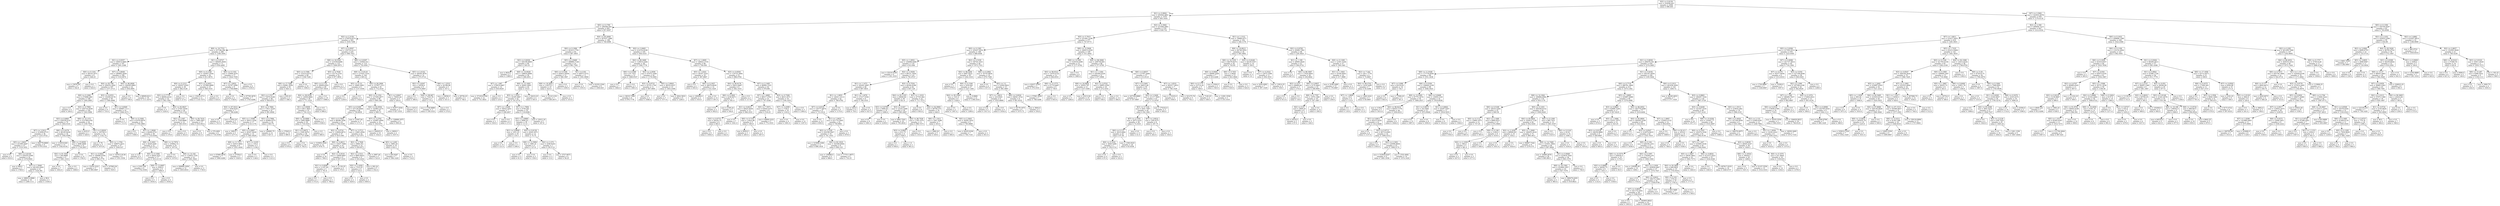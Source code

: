 digraph Tree {
node [shape=box] ;
0 [label="X[3] <= 0.8159\nmse = 332836.401\nsamples = 2000\nvalue = 996.405"] ;
1 [label="X[1] <= 0.9904\nmse = 293044.4801\nsamples = 1070\nvalue = 845.1654"] ;
0 -> 1 [labeldistance=2.5, labelangle=45, headlabel="True"] ;
2 [label="X[0] <= 0.1769\nmse = 296368.404\nsamples = 691\nvalue = 957.8307"] ;
1 -> 2 ;
3 [label="X[2] <= 2.3156\nmse = 270076.8374\nsamples = 503\nvalue = 1035.7296"] ;
2 -> 3 ;
4 [label="X[8] <= 16.7723\nmse = 337186.284\nsamples = 268\nvalue = 1168.1604"] ;
3 -> 4 ;
5 [label="X[1] <= 0.8357\nmse = 300014.6893\nsamples = 197\nvalue = 1281.2386"] ;
4 -> 5 ;
6 [label="X[0] <= 0.1241\nmse = 28518.1875\nsamples = 8\nvalue = 448.25"] ;
5 -> 6 ;
7 [label="mse = 15976.56\nsamples = 5\nvalue = 342.8"] ;
6 -> 7 ;
8 [label="mse = 0.0\nsamples = 3\nvalue = 624.0"] ;
6 -> 8 ;
9 [label="X[7] <= 3.8049\nmse = 280893.2659\nsamples = 189\nvalue = 1316.4974"] ;
5 -> 9 ;
10 [label="X[4] <= 83.796\nmse = 256252.3292\nsamples = 167\nvalue = 1377.3713"] ;
9 -> 10 ;
11 [label="X[0] <= 0.1066\nmse = 275689.289\nsamples = 108\nvalue = 1264.2685"] ;
10 -> 11 ;
12 [label="mse = 0.0\nsamples = 4\nvalue = 244.0"] ;
11 -> 12 ;
13 [label="X[3] <= 0.7884\nmse = 244716.4038\nsamples = 104\nvalue = 1303.5096"] ;
11 -> 13 ;
14 [label="X[3] <= 0.6883\nmse = 230539.0141\nsamples = 70\nvalue = 1402.0143"] ;
13 -> 14 ;
15 [label="X[7] <= 3.5012\nmse = 313009.9715\nsamples = 36\nvalue = 1231.9722"] ;
14 -> 15 ;
16 [label="X[5] <= 1.0403\nmse = 251995.9287\nsamples = 27\nvalue = 1319.1852"] ;
15 -> 16 ;
17 [label="mse = 0.0\nsamples = 3\nvalue = 833.0"] ;
16 -> 17 ;
18 [label="X[6] <= 0.8146\nmse = 250255.0399\nsamples = 24\nvalue = 1379.9583"] ;
16 -> 18 ;
19 [label="mse = 648.0\nsamples = 3\nvalue = 1769.0"] ;
18 -> 19 ;
20 [label="X[7] <= 1.5948\nmse = 261202.4263\nsamples = 21\nvalue = 1324.381"] ;
18 -> 20 ;
21 [label="mse = 296012.0988\nsamples = 18\nvalue = 1289.1111"] ;
20 -> 21 ;
22 [label="mse = 98.0\nsamples = 3\nvalue = 1536.0"] ;
20 -> 22 ;
23 [label="mse = 404778.8889\nsamples = 9\nvalue = 970.3333"] ;
15 -> 23 ;
24 [label="X[6] <= 0.4278\nmse = 80185.6436\nsamples = 34\nvalue = 1582.0588"] ;
14 -> 24 ;
25 [label="mse = 110919.929\nsamples = 13\nvalue = 1342.6154"] ;
24 -> 25 ;
26 [label="X[8] <= 15.6059\nmse = 3696.4898\nsamples = 21\nvalue = 1730.2857"] ;
24 -> 26 ;
27 [label="X[4] <= 81.5505\nmse = 304.8889\nsamples = 9\nvalue = 1661.3333"] ;
26 -> 27 ;
28 [label="mse = 0.0\nsamples = 7\nvalue = 1652.0"] ;
27 -> 28 ;
29 [label="mse = 0.0\nsamples = 2\nvalue = 1694.0"] ;
27 -> 29 ;
30 [label="mse = 0.0\nsamples = 12\nvalue = 1782.0"] ;
26 -> 30 ;
31 [label="X[8] <= 15.1371\nmse = 212798.6782\nsamples = 34\nvalue = 1100.7059"] ;
13 -> 31 ;
32 [label="mse = 4225.0\nsamples = 2\nvalue = 428.0"] ;
31 -> 32 ;
33 [label="X[1] <= 0.9029\nmse = 195783.5\nsamples = 32\nvalue = 1142.75"] ;
31 -> 33 ;
34 [label="mse = 5.76\nsamples = 5\nvalue = 1675.8"] ;
33 -> 34 ;
35 [label="X[5] <= 1.1764\nmse = 169675.4431\nsamples = 27\nvalue = 1044.037"] ;
33 -> 35 ;
36 [label="X[1] <= 0.9403\nmse = 100080.9784\nsamples = 18\nvalue = 890.2778"] ;
35 -> 36 ;
37 [label="mse = 15254.2222\nsamples = 3\nvalue = 694.6667"] ;
36 -> 37 ;
38 [label="mse = 107863.04\nsamples = 15\nvalue = 929.4"] ;
36 -> 38 ;
39 [label="mse = 167012.9136\nsamples = 9\nvalue = 1351.5556"] ;
35 -> 39 ;
40 [label="X[3] <= 0.6353\nmse = 154392.8176\nsamples = 59\nvalue = 1584.4068"] ;
10 -> 40 ;
41 [label="mse = 0.0\nsamples = 4\nvalue = 733.0"] ;
40 -> 41 ;
42 [label="X[1] <= 0.8569\nmse = 109067.7111\nsamples = 55\nvalue = 1646.3273"] ;
40 -> 42 ;
43 [label="mse = 0.0\nsamples = 3\nvalue = 711.0"] ;
42 -> 43 ;
44 [label="X[0] <= 0.1009\nmse = 61976.8976\nsamples = 52\nvalue = 1700.2885"] ;
42 -> 44 ;
45 [label="mse = 0.0\nsamples = 6\nvalue = 1506.0"] ;
44 -> 45 ;
46 [label="X[7] <= 1.8008\nmse = 64494.9721\nsamples = 46\nvalue = 1725.6304"] ;
44 -> 46 ;
47 [label="X[6] <= 0.2001\nmse = 8426.2449\nsamples = 21\nvalue = 1787.5714"] ;
46 -> 47 ;
48 [label="mse = 2.25\nsamples = 4\nvalue = 1673.5"] ;
47 -> 48 ;
49 [label="X[0] <= 0.1066\nmse = 6626.2422\nsamples = 17\nvalue = 1814.4118"] ;
47 -> 49 ;
50 [label="mse = 2163.358\nsamples = 9\nvalue = 1752.5556"] ;
49 -> 50 ;
51 [label="X[8] <= 13.8087\nmse = 2500.0\nsamples = 8\nvalue = 1884.0"] ;
49 -> 51 ;
52 [label="mse = 0.0\nsamples = 4\nvalue = 1834.0"] ;
51 -> 52 ;
53 [label="mse = 0.0\nsamples = 4\nvalue = 1934.0"] ;
51 -> 53 ;
54 [label="X[8] <= 12.7974\nmse = 105662.72\nsamples = 25\nvalue = 1673.6"] ;
46 -> 54 ;
55 [label="mse = 0.0\nsamples = 2\nvalue = 1470.0"] ;
54 -> 55 ;
56 [label="X[8] <= 14.192\nmse = 110932.7335\nsamples = 23\nvalue = 1691.3043"] ;
54 -> 56 ;
57 [label="mse = 209990.3056\nsamples = 12\nvalue = 1655.8333"] ;
56 -> 57 ;
58 [label="mse = 0.0\nsamples = 11\nvalue = 1730.0"] ;
56 -> 58 ;
59 [label="X[4] <= 86.4608\nmse = 226285.6963\nsamples = 22\nvalue = 854.4091"] ;
9 -> 59 ;
60 [label="mse = 0.0\nsamples = 6\nvalue = 169.0"] ;
59 -> 60 ;
61 [label="mse = 68909.6211\nsamples = 16\nvalue = 1111.4375"] ;
59 -> 61 ;
62 [label="X[1] <= 0.9727\nmse = 306405.5656\nsamples = 71\nvalue = 854.4085"] ;
4 -> 62 ;
63 [label="X[0] <= 0.1348\nmse = 145957.4544\nsamples = 54\nvalue = 611.9074"] ;
62 -> 63 ;
64 [label="X[0] <= 0.1212\nmse = 100327.6345\nsamples = 39\nvalue = 482.5128"] ;
63 -> 64 ;
65 [label="X[3] <= 0.7778\nmse = 66956.6318\nsamples = 32\nvalue = 582.1562"] ;
64 -> 65 ;
66 [label="mse = 0.0\nsamples = 3\nvalue = 1220.0"] ;
65 -> 66 ;
67 [label="X[4] <= 82.8627\nmse = 27441.9358\nsamples = 29\nvalue = 516.1724"] ;
65 -> 67 ;
68 [label="X[2] <= 2.067\nmse = 7528.8889\nsamples = 12\nvalue = 349.3333"] ;
67 -> 68 ;
69 [label="mse = 0.0\nsamples = 7\nvalue = 276.0"] ;
68 -> 69 ;
70 [label="mse = 0.0\nsamples = 5\nvalue = 452.0"] ;
68 -> 70 ;
71 [label="X[4] <= 84.7419\nmse = 7980.2907\nsamples = 17\nvalue = 633.9412"] ;
67 -> 71 ;
72 [label="mse = 0.0\nsamples = 8\nvalue = 541.0"] ;
71 -> 72 ;
73 [label="mse = 570.4691\nsamples = 9\nvalue = 716.5556"] ;
71 -> 73 ;
74 [label="mse = 0.0\nsamples = 7\nvalue = 27.0"] ;
64 -> 74 ;
75 [label="X[7] <= 4.0451\nmse = 107880.8889\nsamples = 15\nvalue = 948.3333"] ;
63 -> 75 ;
76 [label="mse = 15423.4711\nsamples = 11\nvalue = 1135.7273"] ;
75 -> 76 ;
77 [label="mse = 0.0\nsamples = 4\nvalue = 433.0"] ;
75 -> 77 ;
78 [label="X[0] <= 0.1163\nmse = 35908.2076\nsamples = 17\nvalue = 1624.7059"] ;
62 -> 78 ;
79 [label="X[7] <= 1.8052\nmse = 52767.2099\nsamples = 9\nvalue = 1708.8889"] ;
78 -> 79 ;
80 [label="mse = 0.0\nsamples = 2\nvalue = 1728.0"] ;
79 -> 80 ;
81 [label="mse = 67709.3878\nsamples = 7\nvalue = 1703.4286"] ;
79 -> 81 ;
82 [label="mse = 0.0\nsamples = 8\nvalue = 1530.0"] ;
78 -> 82 ;
83 [label="X[7] <= 0.9597\nmse = 150733.5113\nsamples = 235\nvalue = 884.7021"] ;
3 -> 83 ;
84 [label="X[8] <= 18.5343\nmse = 123339.8288\nsamples = 121\nvalue = 1009.2975"] ;
83 -> 84 ;
85 [label="X[0] <= 0.1588\nmse = 153214.8372\nsamples = 69\nvalue = 1108.7246"] ;
84 -> 85 ;
86 [label="X[8] <= 17.7289\nmse = 92981.5056\nsamples = 50\nvalue = 928.12"] ;
85 -> 86 ;
87 [label="X[2] <= 2.527\nmse = 73074.0169\nsamples = 48\nvalue = 958.9375"] ;
86 -> 87 ;
88 [label="X[4] <= 87.0414\nmse = 1938.8163\nsamples = 7\nvalue = 766.4286"] ;
87 -> 88 ;
89 [label="mse = 0.0\nsamples = 2\nvalue = 741.0"] ;
88 -> 89 ;
90 [label="mse = 2352.24\nsamples = 5\nvalue = 776.6"] ;
88 -> 90 ;
91 [label="X[3] <= 0.7884\nmse = 77811.5229\nsamples = 41\nvalue = 991.8049"] ;
87 -> 91 ;
92 [label="X[5] <= 1.5588\nmse = 30012.1038\nsamples = 17\nvalue = 1116.1176"] ;
91 -> 92 ;
93 [label="mse = 1682.0\nsamples = 3\nvalue = 1277.0"] ;
92 -> 93 ;
94 [label="X[5] <= 4.0897\nmse = 29347.9439\nsamples = 14\nvalue = 1081.6429"] ;
92 -> 94 ;
95 [label="X[8] <= 11.7271\nmse = 43015.5802\nsamples = 9\nvalue = 1051.4444"] ;
94 -> 95 ;
96 [label="mse = 47069.3878\nsamples = 7\nvalue = 1060.4286"] ;
95 -> 96 ;
97 [label="mse = 27556.0\nsamples = 2\nvalue = 1020.0"] ;
95 -> 97 ;
98 [label="X[7] <= 0.635\nmse = 150.0\nsamples = 5\nvalue = 1136.0"] ;
94 -> 98 ;
99 [label="mse = 0.0\nsamples = 3\nvalue = 1146.0"] ;
98 -> 99 ;
100 [label="mse = 0.0\nsamples = 2\nvalue = 1121.0"] ;
98 -> 100 ;
101 [label="X[3] <= 0.7984\nmse = 92969.4375\nsamples = 24\nvalue = 903.75"] ;
91 -> 101 ;
102 [label="mse = 146965.75\nsamples = 12\nvalue = 927.5"] ;
101 -> 102 ;
103 [label="mse = 37845.0\nsamples = 12\nvalue = 880.0"] ;
101 -> 103 ;
104 [label="mse = 930.25\nsamples = 2\nvalue = 188.5"] ;
86 -> 104 ;
105 [label="mse = 0.0\nsamples = 19\nvalue = 1584.0"] ;
85 -> 105 ;
106 [label="X[5] <= 4.7639\nmse = 53174.2703\nsamples = 52\nvalue = 877.3654"] ;
84 -> 106 ;
107 [label="X[0] <= 0.1735\nmse = 29009.6293\nsamples = 49\nvalue = 837.5918"] ;
106 -> 107 ;
108 [label="X[4] <= 90.9356\nmse = 14936.0684\nsamples = 39\nvalue = 771.3333"] ;
107 -> 108 ;
109 [label="X[1] <= 0.9008\nmse = 6611.8641\nsamples = 33\nvalue = 730.1212"] ;
108 -> 109 ;
110 [label="X[8] <= 18.6989\nmse = 5992.8889\nsamples = 30\nvalue = 719.3333"] ;
109 -> 110 ;
111 [label="X[1] <= 0.8672\nmse = 1509.3878\nsamples = 28\nvalue = 737.4286"] ;
110 -> 111 ;
112 [label="mse = 0.0\nsamples = 8\nvalue = 676.0"] ;
111 -> 112 ;
113 [label="mse = 0.0\nsamples = 20\nvalue = 762.0"] ;
111 -> 113 ;
114 [label="mse = 0.0\nsamples = 2\nvalue = 466.0"] ;
110 -> 114 ;
115 [label="mse = 0.0\nsamples = 3\nvalue = 838.0"] ;
109 -> 115 ;
116 [label="mse = 0.0\nsamples = 6\nvalue = 998.0"] ;
108 -> 116 ;
117 [label="mse = 0.0\nsamples = 10\nvalue = 1096.0"] ;
107 -> 117 ;
118 [label="mse = 0.0\nsamples = 3\nvalue = 1527.0"] ;
106 -> 118 ;
119 [label="X[6] <= 0.9397\nmse = 145843.02\nsamples = 114\nvalue = 752.4561"] ;
83 -> 119 ;
120 [label="X[8] <= 13.8116\nmse = 137425.7516\nsamples = 100\nvalue = 805.22"] ;
119 -> 120 ;
121 [label="X[5] <= 4.121\nmse = 10682.4691\nsamples = 9\nvalue = 1137.5556"] ;
120 -> 121 ;
122 [label="mse = 0.0\nsamples = 5\nvalue = 1230.0"] ;
121 -> 122 ;
123 [label="mse = 0.0\nsamples = 4\nvalue = 1022.0"] ;
121 -> 123 ;
124 [label="X[4] <= 94.2906\nmse = 137957.1511\nsamples = 91\nvalue = 772.3516"] ;
120 -> 124 ;
125 [label="X[0] <= 0.1354\nmse = 127456.2677\nsamples = 86\nvalue = 800.186"] ;
124 -> 125 ;
126 [label="X[5] <= 6.5268\nmse = 107126.0948\nsamples = 66\nvalue = 739.8939"] ;
125 -> 126 ;
127 [label="X[3] <= 0.7864\nmse = 98298.1838\nsamples = 61\nvalue = 704.5246"] ;
126 -> 127 ;
128 [label="X[2] <= 3.0716\nmse = 119826.9072\nsamples = 37\nvalue = 819.1081"] ;
127 -> 128 ;
129 [label="mse = 310002.3542\nsamples = 12\nvalue = 978.75"] ;
128 -> 129 ;
130 [label="X[6] <= 0.4813\nmse = 10437.7696\nsamples = 25\nvalue = 742.48"] ;
128 -> 130 ;
131 [label="mse = 0.0\nsamples = 16\nvalue = 796.0"] ;
130 -> 131 ;
132 [label="X[2] <= 4.4518\nmse = 14848.6667\nsamples = 9\nvalue = 647.3333"] ;
130 -> 132 ;
133 [label="X[1] <= 0.8586\nmse = 11197.44\nsamples = 5\nvalue = 701.6"] ;
132 -> 133 ;
134 [label="mse = 0.0\nsamples = 2\nvalue = 572.0"] ;
133 -> 134 ;
135 [label="mse = 0.0\nsamples = 3\nvalue = 788.0"] ;
133 -> 135 ;
136 [label="mse = 11130.25\nsamples = 4\nvalue = 579.5"] ;
132 -> 136 ;
137 [label="X[7] <= 3.3713\nmse = 13661.8594\nsamples = 24\nvalue = 527.875"] ;
127 -> 137 ;
138 [label="X[2] <= 3.7926\nmse = 9684.551\nsamples = 14\nvalue = 459.8571"] ;
137 -> 138 ;
139 [label="X[2] <= 2.5311\nmse = 9893.8025\nsamples = 9\nvalue = 424.4444"] ;
138 -> 139 ;
140 [label="X[2] <= 2.4292\nmse = 7310.25\nsamples = 4\nvalue = 514.5"] ;
139 -> 140 ;
141 [label="mse = 0.0\nsamples = 2\nvalue = 429.0"] ;
140 -> 141 ;
142 [label="mse = 0.0\nsamples = 2\nvalue = 600.0"] ;
140 -> 142 ;
143 [label="mse = 282.24\nsamples = 5\nvalue = 352.4"] ;
139 -> 143 ;
144 [label="mse = 2987.44\nsamples = 5\nvalue = 523.6"] ;
138 -> 144 ;
145 [label="X[5] <= 2.493\nmse = 3685.29\nsamples = 10\nvalue = 623.1"] ;
137 -> 145 ;
146 [label="mse = 205.8367\nsamples = 7\nvalue = 584.1429"] ;
145 -> 146 ;
147 [label="mse = 0.0\nsamples = 3\nvalue = 714.0"] ;
145 -> 147 ;
148 [label="mse = 13367.04\nsamples = 5\nvalue = 1171.4"] ;
126 -> 148 ;
149 [label="X[4] <= 92.6504\nmse = 142963.2275\nsamples = 20\nvalue = 999.15"] ;
125 -> 149 ;
150 [label="X[7] <= 3.2792\nmse = 143897.6094\nsamples = 16\nvalue = 1023.875"] ;
149 -> 150 ;
151 [label="mse = 164025.0\nsamples = 14\nvalue = 1022.0"] ;
150 -> 151 ;
152 [label="mse = 2809.0\nsamples = 2\nvalue = 1037.0"] ;
150 -> 152 ;
153 [label="mse = 126999.1875\nsamples = 4\nvalue = 900.25"] ;
149 -> 153 ;
154 [label="X[1] <= 0.8647\nmse = 76043.44\nsamples = 5\nvalue = 293.6"] ;
124 -> 154 ;
155 [label="mse = 81877.5556\nsamples = 3\nvalue = 427.3333"] ;
154 -> 155 ;
156 [label="mse = 225.0\nsamples = 2\nvalue = 93.0"] ;
154 -> 156 ;
157 [label="X[5] <= 2.4142\nmse = 44038.3878\nsamples = 14\nvalue = 375.5714"] ;
119 -> 157 ;
158 [label="X[2] <= 3.6307\nmse = 16558.0\nsamples = 9\nvalue = 274.6667"] ;
157 -> 158 ;
159 [label="mse = 0.0\nsamples = 4\nvalue = 399.0"] ;
158 -> 159 ;
160 [label="X[4] <= 98.667\nmse = 7543.76\nsamples = 5\nvalue = 175.2"] ;
158 -> 160 ;
161 [label="mse = 1726.8889\nsamples = 3\nvalue = 109.3333"] ;
160 -> 161 ;
162 [label="mse = 0.0\nsamples = 2\nvalue = 274.0"] ;
160 -> 162 ;
163 [label="X[6] <= 1.2533\nmse = 42186.96\nsamples = 5\nvalue = 557.2"] ;
157 -> 163 ;
164 [label="mse = 10658.0\nsamples = 3\nvalue = 431.0"] ;
163 -> 164 ;
165 [label="mse = 29756.25\nsamples = 2\nvalue = 746.5"] ;
163 -> 165 ;
166 [label="X[4] <= 85.4069\nmse = 307037.1886\nsamples = 188\nvalue = 749.4096"] ;
2 -> 166 ;
167 [label="X[0] <= 0.1999\nmse = 301613.7791\nsamples = 83\nvalue = 487.3855"] ;
166 -> 167 ;
168 [label="X[3] <= 0.6036\nmse = 184108.0808\nsamples = 60\nvalue = 305.55"] ;
167 -> 168 ;
169 [label="mse = 4624.0\nsamples = 2\nvalue = 1386.0"] ;
168 -> 169 ;
170 [label="X[8] <= 10.6028\nmse = 148654.8968\nsamples = 58\nvalue = 268.2931"] ;
168 -> 170 ;
171 [label="X[7] <= 1.887\nmse = 379919.0867\nsamples = 14\nvalue = 630.6429"] ;
170 -> 171 ;
172 [label="mse = 371916.0764\nsamples = 12\nvalue = 731.5833"] ;
171 -> 172 ;
173 [label="mse = 0.0\nsamples = 2\nvalue = 25.0"] ;
171 -> 173 ;
174 [label="X[8] <= 15.1693\nmse = 20001.9091\nsamples = 44\nvalue = 153.0"] ;
170 -> 174 ;
175 [label="X[5] <= 1.2555\nmse = 16185.3997\nsamples = 42\nvalue = 141.0714"] ;
174 -> 175 ;
176 [label="X[7] <= 1.0299\nmse = 59522.2041\nsamples = 7\nvalue = 248.2857"] ;
175 -> 176 ;
177 [label="mse = 0.0\nsamples = 3\nvalue = 530.0"] ;
176 -> 177 ;
178 [label="mse = 0.0\nsamples = 4\nvalue = 37.0"] ;
176 -> 178 ;
179 [label="X[7] <= 1.7894\nmse = 4759.262\nsamples = 35\nvalue = 119.6286"] ;
175 -> 179 ;
180 [label="X[5] <= 2.9888\nmse = 3099.24\nsamples = 30\nvalue = 111.6"] ;
179 -> 180 ;
181 [label="X[1] <= 0.8908\nmse = 1051.25\nsamples = 18\nvalue = 135.5"] ;
180 -> 181 ;
182 [label="mse = 0.0\nsamples = 15\nvalue = 121.0"] ;
181 -> 182 ;
183 [label="mse = 0.0\nsamples = 3\nvalue = 208.0"] ;
181 -> 183 ;
184 [label="X[3] <= 0.6139\nmse = 4029.1875\nsamples = 12\nvalue = 75.75"] ;
180 -> 184 ;
185 [label="X[8] <= 12.5994\nmse = 1460.16\nsamples = 5\nvalue = 127.8"] ;
184 -> 185 ;
186 [label="mse = 0.0\nsamples = 2\nvalue = 81.0"] ;
185 -> 186 ;
187 [label="mse = 0.0\nsamples = 3\nvalue = 159.0"] ;
185 -> 187 ;
188 [label="X[2] <= 2.272\nmse = 2546.8163\nsamples = 7\nvalue = 38.5714"] ;
184 -> 188 ;
189 [label="mse = 0.0\nsamples = 3\nvalue = 15.0"] ;
188 -> 189 ;
190 [label="mse = 3727.6875\nsamples = 4\nvalue = 56.25"] ;
188 -> 190 ;
191 [label="mse = 12012.16\nsamples = 5\nvalue = 167.8"] ;
179 -> 191 ;
192 [label="mse = 34410.25\nsamples = 2\nvalue = 403.5"] ;
174 -> 192 ;
193 [label="X[5] <= 2.9489\nmse = 296884.7146\nsamples = 23\nvalue = 961.7391"] ;
167 -> 193 ;
194 [label="X[6] <= 0.5168\nmse = 204012.8056\nsamples = 12\nvalue = 568.1667"] ;
193 -> 194 ;
195 [label="X[8] <= 18.3643\nmse = 118375.2\nsamples = 10\nvalue = 423.0"] ;
194 -> 195 ;
196 [label="mse = 151413.551\nsamples = 7\nvalue = 495.8571"] ;
195 -> 196 ;
197 [label="mse = 0.0\nsamples = 3\nvalue = 253.0"] ;
195 -> 197 ;
198 [label="mse = 0.0\nsamples = 2\nvalue = 1294.0"] ;
194 -> 198 ;
199 [label="X[1] <= 0.92\nmse = 44875.5372\nsamples = 11\nvalue = 1391.0909"] ;
193 -> 199 ;
200 [label="mse = 0.0\nsamples = 3\nvalue = 1355.0"] ;
199 -> 200 ;
201 [label="mse = 61032.2344\nsamples = 8\nvalue = 1404.625"] ;
199 -> 201 ;
202 [label="X[2] <= 2.8483\nmse = 214152.6108\nsamples = 105\nvalue = 956.5333"] ;
166 -> 202 ;
203 [label="X[4] <= 89.3489\nmse = 118910.2284\nsamples = 36\nvalue = 1340.7778"] ;
202 -> 203 ;
204 [label="X[6] <= 0.3588\nmse = 87.7431\nsamples = 12\nvalue = 1669.9167"] ;
203 -> 204 ;
205 [label="mse = 0.0\nsamples = 7\nvalue = 1662.0"] ;
204 -> 205 ;
206 [label="mse = 0.0\nsamples = 5\nvalue = 1681.0"] ;
204 -> 206 ;
207 [label="X[2] <= 2.2936\nmse = 97072.1649\nsamples = 24\nvalue = 1176.2083"] ;
203 -> 207 ;
208 [label="X[3] <= 0.6733\nmse = 35725.1736\nsamples = 11\nvalue = 907.9091"] ;
207 -> 208 ;
209 [label="mse = 38333.7284\nsamples = 9\nvalue = 876.7778"] ;
208 -> 209 ;
210 [label="mse = 0.0\nsamples = 2\nvalue = 1048.0"] ;
208 -> 210 ;
211 [label="X[5] <= 3.8943\nmse = 36532.0237\nsamples = 13\nvalue = 1403.2308"] ;
207 -> 211 ;
212 [label="mse = 0.0\nsamples = 7\nvalue = 1577.0"] ;
211 -> 212 ;
213 [label="mse = 2824.5833\nsamples = 6\nvalue = 1200.5"] ;
211 -> 213 ;
214 [label="X[7] <= 1.0695\nmse = 146622.3735\nsamples = 69\nvalue = 756.058"] ;
202 -> 214 ;
215 [label="X[5] <= 1.0241\nmse = 39197.3333\nsamples = 18\nvalue = 387.6667"] ;
214 -> 215 ;
216 [label="mse = 0.0\nsamples = 4\nvalue = 645.0"] ;
215 -> 216 ;
217 [label="X[0] <= 0.1857\nmse = 26070.6939\nsamples = 14\nvalue = 314.1429"] ;
215 -> 217 ;
218 [label="mse = 160000.0\nsamples = 2\nvalue = 453.0"] ;
217 -> 218 ;
219 [label="mse = 0.0\nsamples = 12\nvalue = 291.0"] ;
217 -> 219 ;
220 [label="X[3] <= 0.6504\nmse = 119733.3664\nsamples = 51\nvalue = 886.0784"] ;
214 -> 220 ;
221 [label="X[4] <= 90.8178\nmse = 35812.6667\nsamples = 9\nvalue = 462.3333"] ;
220 -> 221 ;
222 [label="X[6] <= 0.3903\nmse = 2236.8571\nsamples = 7\nvalue = 561.0"] ;
221 -> 222 ;
223 [label="mse = 0.0\nsamples = 2\nvalue = 602.0"] ;
222 -> 223 ;
224 [label="mse = 2190.24\nsamples = 5\nvalue = 544.6"] ;
222 -> 224 ;
225 [label="mse = 0.0\nsamples = 2\nvalue = 117.0"] ;
221 -> 225 ;
226 [label="X[7] <= 2.1485\nmse = 90994.1525\nsamples = 42\nvalue = 976.881"] ;
220 -> 226 ;
227 [label="X[7] <= 1.4985\nmse = 89517.3762\nsamples = 23\nvalue = 797.4348"] ;
226 -> 227 ;
228 [label="X[1] <= 0.8415\nmse = 39425.9556\nsamples = 15\nvalue = 946.3333"] ;
227 -> 228 ;
229 [label="X[3] <= 0.6774\nmse = 59220.75\nsamples = 8\nvalue = 863.5"] ;
228 -> 229 ;
230 [label="mse = 0.0\nsamples = 6\nvalue = 1004.0"] ;
229 -> 230 ;
231 [label="mse = 0.0\nsamples = 2\nvalue = 442.0"] ;
229 -> 231 ;
232 [label="mse = 0.0\nsamples = 7\nvalue = 1041.0"] ;
228 -> 232 ;
233 [label="X[5] <= 7.5671\nmse = 63924.4375\nsamples = 8\nvalue = 518.25"] ;
227 -> 233 ;
234 [label="X[6] <= 0.7103\nmse = 13422.96\nsamples = 5\nvalue = 365.8"] ;
233 -> 234 ;
235 [label="mse = 6050.0\nsamples = 3\nvalue = 285.0"] ;
234 -> 235 ;
236 [label="mse = 0.0\nsamples = 2\nvalue = 487.0"] ;
234 -> 236 ;
237 [label="mse = 44800.2222\nsamples = 3\nvalue = 772.3333"] ;
233 -> 237 ;
238 [label="X[3] <= 0.7308\nmse = 6615.3573\nsamples = 19\nvalue = 1194.1053"] ;
226 -> 238 ;
239 [label="X[7] <= 3.4399\nmse = 1728.0\nsamples = 16\nvalue = 1163.0"] ;
238 -> 239 ;
240 [label="mse = 0.0\nsamples = 4\nvalue = 1091.0"] ;
239 -> 240 ;
241 [label="mse = 0.0\nsamples = 12\nvalue = 1187.0"] ;
239 -> 241 ;
242 [label="mse = 0.0\nsamples = 3\nvalue = 1360.0"] ;
238 -> 242 ;
243 [label="X[2] <= 4.3062\nmse = 221646.5981\nsamples = 379\nvalue = 639.752"] ;
1 -> 243 ;
244 [label="X[5] <= 5.7615\nmse = 231481.2196\nsamples = 277\nvalue = 747.8773"] ;
243 -> 244 ;
245 [label="X[0] <= 0.1365\nmse = 105427.9552\nsamples = 168\nvalue = 888.4048"] ;
244 -> 245 ;
246 [label="X[5] <= 1.0952\nmse = 104688.0266\nsamples = 119\nvalue = 812.084"] ;
245 -> 246 ;
247 [label="mse = 25219.5556\nsamples = 9\nvalue = 1181.3333"] ;
246 -> 247 ;
248 [label="X[2] <= 2.5059\nmse = 99121.7656\nsamples = 110\nvalue = 781.8727"] ;
246 -> 248 ;
249 [label="X[1] <= 1.1473\nmse = 162441.9097\nsamples = 48\nvalue = 697.5833"] ;
248 -> 249 ;
250 [label="X[1] <= 1.0855\nmse = 140411.0113\nsamples = 42\nvalue = 769.4762"] ;
249 -> 250 ;
251 [label="X[7] <= 0.0318\nmse = 134777.6874\nsamples = 37\nvalue = 715.3514"] ;
250 -> 251 ;
252 [label="mse = 0.0\nsamples = 15\nvalue = 650.0"] ;
251 -> 252 ;
253 [label="X[1] <= 1.0625\nmse = 221774.2645\nsamples = 22\nvalue = 759.9091"] ;
251 -> 253 ;
254 [label="X[2] <= 2.1228\nmse = 254198.3047\nsamples = 19\nvalue = 741.1053"] ;
253 -> 254 ;
255 [label="mse = 315896.3306\nsamples = 11\nvalue = 698.1818"] ;
254 -> 255 ;
256 [label="X[4] <= 82.1818\nmse = 163346.8594\nsamples = 8\nvalue = 800.125"] ;
254 -> 256 ;
257 [label="mse = 139968.0\nsamples = 4\nvalue = 868.0"] ;
256 -> 257 ;
258 [label="mse = 177511.6875\nsamples = 4\nvalue = 732.25"] ;
256 -> 258 ;
259 [label="mse = 0.0\nsamples = 3\nvalue = 879.0"] ;
253 -> 259 ;
260 [label="mse = 0.0\nsamples = 5\nvalue = 1170.0"] ;
250 -> 260 ;
261 [label="X[1] <= 1.2079\nmse = 27217.5556\nsamples = 6\nvalue = 194.3333"] ;
249 -> 261 ;
262 [label="mse = 226.0\nsamples = 4\nvalue = 78.0"] ;
261 -> 262 ;
263 [label="mse = 0.0\nsamples = 2\nvalue = 427.0"] ;
261 -> 263 ;
264 [label="X[3] <= 0.7554\nmse = 40340.9188\nsamples = 62\nvalue = 847.129"] ;
248 -> 264 ;
265 [label="X[4] <= 83.1195\nmse = 20649.94\nsamples = 40\nvalue = 921.6"] ;
264 -> 265 ;
266 [label="X[3] <= 0.6769\nmse = 5069.44\nsamples = 10\nvalue = 1096.6"] ;
265 -> 266 ;
267 [label="mse = 0.0\nsamples = 8\nvalue = 1061.0"] ;
266 -> 267 ;
268 [label="mse = 0.0\nsamples = 2\nvalue = 1239.0"] ;
266 -> 268 ;
269 [label="X[3] <= 0.647\nmse = 12232.3289\nsamples = 30\nvalue = 863.2667"] ;
265 -> 269 ;
270 [label="mse = 5662.7202\nsamples = 19\nvalue = 795.2632"] ;
269 -> 270 ;
271 [label="X[4] <= 96.7036\nmse = 1795.1074\nsamples = 11\nvalue = 980.7273"] ;
269 -> 271 ;
272 [label="X[3] <= 0.6841\nmse = 812.75\nsamples = 4\nvalue = 929.5"] ;
271 -> 272 ;
273 [label="mse = 0.0\nsamples = 2\nvalue = 958.0"] ;
272 -> 273 ;
274 [label="mse = 1.0\nsamples = 2\nvalue = 901.0"] ;
272 -> 274 ;
275 [label="mse = 0.0\nsamples = 7\nvalue = 1010.0"] ;
271 -> 275 ;
276 [label="X[1] <= 1.1019\nmse = 47725.562\nsamples = 22\nvalue = 711.7273"] ;
264 -> 276 ;
277 [label="mse = 0.0\nsamples = 6\nvalue = 903.0"] ;
276 -> 277 ;
278 [label="X[4] <= 82.9895\nmse = 46758.375\nsamples = 16\nvalue = 640.0"] ;
276 -> 278 ;
279 [label="X[6] <= 1.2411\nmse = 1941.4286\nsamples = 7\nvalue = 455.0"] ;
278 -> 279 ;
280 [label="mse = 1866.24\nsamples = 5\nvalue = 439.4"] ;
279 -> 280 ;
281 [label="mse = 0.0\nsamples = 2\nvalue = 494.0"] ;
279 -> 281 ;
282 [label="X[5] <= 2.3843\nmse = 34292.5432\nsamples = 9\nvalue = 783.8889"] ;
278 -> 282 ;
283 [label="mse = 42435.9184\nsamples = 7\nvalue = 764.7143"] ;
282 -> 283 ;
284 [label="mse = 0.0\nsamples = 2\nvalue = 851.0"] ;
282 -> 284 ;
285 [label="X[2] <= 2.5339\nmse = 58724.1033\nsamples = 49\nvalue = 1073.7551"] ;
245 -> 285 ;
286 [label="X[4] <= 86.4494\nmse = 8467.8222\nsamples = 30\nvalue = 1202.3333"] ;
285 -> 286 ;
287 [label="mse = 0.0\nsamples = 3\nvalue = 979.0"] ;
286 -> 287 ;
288 [label="X[0] <= 0.1546\nmse = 3250.941\nsamples = 27\nvalue = 1227.1481"] ;
286 -> 288 ;
289 [label="X[4] <= 95.3364\nmse = 1521.0\nsamples = 6\nvalue = 1328.0"] ;
288 -> 289 ;
290 [label="mse = 0.0\nsamples = 3\nvalue = 1367.0"] ;
289 -> 290 ;
291 [label="mse = 0.0\nsamples = 3\nvalue = 1289.0"] ;
289 -> 291 ;
292 [label="mse = 8.8889\nsamples = 21\nvalue = 1198.3333"] ;
288 -> 292 ;
293 [label="X[6] <= 0.2962\nmse = 70755.9834\nsamples = 19\nvalue = 870.7368"] ;
285 -> 293 ;
294 [label="mse = 0.0\nsamples = 4\nvalue = 457.0"] ;
293 -> 294 ;
295 [label="X[5] <= 3.2\nmse = 31804.0622\nsamples = 15\nvalue = 981.0667"] ;
293 -> 295 ;
296 [label="X[7] <= 1.8612\nmse = 323.6543\nsamples = 9\nvalue = 1033.8889"] ;
295 -> 296 ;
297 [label="mse = 0.16\nsamples = 5\nvalue = 1017.8"] ;
296 -> 297 ;
298 [label="mse = 0.0\nsamples = 4\nvalue = 1054.0"] ;
296 -> 298 ;
299 [label="X[6] <= 0.6024\nmse = 68561.4722\nsamples = 6\nvalue = 901.8333"] ;
295 -> 299 ;
300 [label="mse = 10179.1875\nsamples = 4\nvalue = 1075.75"] ;
299 -> 300 ;
301 [label="mse = 3844.0\nsamples = 2\nvalue = 554.0"] ;
299 -> 301 ;
302 [label="X[8] <= 12.5648\nmse = 348415.4329\nsamples = 109\nvalue = 531.2844"] ;
244 -> 302 ;
303 [label="X[8] <= 12.509\nmse = 416516.4399\nsamples = 21\nvalue = 1177.4762"] ;
302 -> 303 ;
304 [label="X[4] <= 90.6312\nmse = 71879.4722\nsamples = 12\nvalue = 646.8333"] ;
303 -> 304 ;
305 [label="mse = 42437.5556\nsamples = 3\nvalue = 370.3333"] ;
304 -> 305 ;
306 [label="X[8] <= 12.2773\nmse = 47714.6667\nsamples = 9\nvalue = 739.0"] ;
304 -> 306 ;
307 [label="mse = 57961.9592\nsamples = 7\nvalue = 766.4286"] ;
306 -> 307 ;
308 [label="mse = 0.0\nsamples = 2\nvalue = 643.0"] ;
306 -> 308 ;
309 [label="mse = 0.0\nsamples = 9\nvalue = 1885.0"] ;
303 -> 309 ;
310 [label="X[4] <= 89.3666\nmse = 208739.005\nsamples = 88\nvalue = 377.0795"] ;
302 -> 310 ;
311 [label="X[1] <= 1.1264\nmse = 244364.0229\nsamples = 31\nvalue = 677.0968"] ;
310 -> 311 ;
312 [label="X[8] <= 16.0804\nmse = 18503.787\nsamples = 13\nvalue = 1237.5385"] ;
311 -> 312 ;
313 [label="mse = 0.0\nsamples = 3\nvalue = 1284.0"] ;
312 -> 313 ;
314 [label="mse = 23213.04\nsamples = 10\nvalue = 1223.6"] ;
312 -> 314 ;
315 [label="X[2] <= 2.0743\nmse = 16805.5556\nsamples = 18\nvalue = 272.3333"] ;
311 -> 315 ;
316 [label="mse = 0.0\nsamples = 6\nvalue = 89.0"] ;
315 -> 316 ;
317 [label="mse = 0.0\nsamples = 12\nvalue = 364.0"] ;
315 -> 317 ;
318 [label="X[6] <= 0.8037\nmse = 113787.4484\nsamples = 57\nvalue = 213.9123"] ;
310 -> 318 ;
319 [label="X[7] <= 0.5491\nmse = 44815.48\nsamples = 50\nvalue = 139.4"] ;
318 -> 319 ;
320 [label="mse = 247338.8889\nsamples = 3\nvalue = 537.6667"] ;
319 -> 320 ;
321 [label="X[2] <= 2.3449\nmse = 21117.7655\nsamples = 47\nvalue = 113.9787"] ;
319 -> 321 ;
322 [label="X[3] <= 0.7144\nmse = 4441.7087\nsamples = 44\nvalue = 94.1364"] ;
321 -> 322 ;
323 [label="X[7] <= 2.3705\nmse = 2973.3333\nsamples = 36\nvalue = 73.3333"] ;
322 -> 323 ;
324 [label="X[0] <= 0.115\nmse = 3619.2064\nsamples = 25\nvalue = 87.56"] ;
323 -> 324 ;
325 [label="X[6] <= 0.3102\nmse = 3826.5306\nsamples = 7\nvalue = 150.5714"] ;
324 -> 325 ;
326 [label="mse = 0.0\nsamples = 4\nvalue = 97.0"] ;
325 -> 326 ;
327 [label="mse = 0.0\nsamples = 3\nvalue = 222.0"] ;
325 -> 327 ;
328 [label="mse = 1394.0525\nsamples = 18\nvalue = 63.0556"] ;
324 -> 328 ;
329 [label="mse = 0.0\nsamples = 11\nvalue = 41.0"] ;
323 -> 329 ;
330 [label="X[7] <= 2.8014\nmse = 338.4375\nsamples = 8\nvalue = 187.75"] ;
322 -> 330 ;
331 [label="mse = 0.0\nsamples = 5\nvalue = 202.0"] ;
330 -> 331 ;
332 [label="mse = 0.0\nsamples = 3\nvalue = 164.0"] ;
330 -> 332 ;
333 [label="mse = 175232.0\nsamples = 3\nvalue = 405.0"] ;
321 -> 333 ;
334 [label="X[7] <= 1.6533\nmse = 283517.2653\nsamples = 7\nvalue = 746.1429"] ;
318 -> 334 ;
335 [label="mse = 172225.0\nsamples = 2\nvalue = 856.0"] ;
334 -> 335 ;
336 [label="mse = 321275.76\nsamples = 5\nvalue = 702.2"] ;
334 -> 336 ;
337 [label="X[1] <= 1.1312\nmse = 76968.4371\nsamples = 102\nvalue = 346.1176"] ;
243 -> 337 ;
338 [label="X[8] <= 16.8013\nmse = 94746.5952\nsamples = 34\nvalue = 585.5882"] ;
337 -> 338 ;
339 [label="X[8] <= 14.1355\nmse = 69279.9275\nsamples = 20\nvalue = 743.85"] ;
338 -> 339 ;
340 [label="X[6] <= 0.9494\nmse = 26908.2449\nsamples = 7\nvalue = 410.4286"] ;
339 -> 340 ;
341 [label="X[0] <= 0.1174\nmse = 23714.24\nsamples = 5\nvalue = 349.4"] ;
340 -> 341 ;
342 [label="mse = 7140.25\nsamples = 2\nvalue = 493.5"] ;
341 -> 342 ;
343 [label="mse = 11691.5556\nsamples = 3\nvalue = 253.3333"] ;
341 -> 343 ;
344 [label="mse = 2304.0\nsamples = 2\nvalue = 563.0"] ;
340 -> 344 ;
345 [label="X[6] <= 0.7451\nmse = 2.0828\nsamples = 13\nvalue = 923.3846"] ;
339 -> 345 ;
346 [label="mse = 0.0\nsamples = 2\nvalue = 920.0"] ;
345 -> 346 ;
347 [label="mse = 0.0\nsamples = 11\nvalue = 924.0"] ;
345 -> 347 ;
348 [label="X[3] <= 0.6248\nmse = 44230.5357\nsamples = 14\nvalue = 359.5"] ;
338 -> 348 ;
349 [label="mse = 0.0\nsamples = 3\nvalue = 5.0"] ;
348 -> 349 ;
350 [label="X[7] <= 0.2522\nmse = 12672.3306\nsamples = 11\nvalue = 456.1818"] ;
348 -> 350 ;
351 [label="mse = 2434.4082\nsamples = 7\nvalue = 397.1429"] ;
350 -> 351 ;
352 [label="mse = 13814.25\nsamples = 4\nvalue = 559.5"] ;
350 -> 352 ;
353 [label="X[2] <= 6.6792\nmse = 25069.7362\nsamples = 68\nvalue = 226.3824"] ;
337 -> 353 ;
354 [label="X[1] <= 1.199\nmse = 29900.2629\nsamples = 41\nvalue = 264.0732"] ;
353 -> 354 ;
355 [label="mse = 0.0\nsamples = 3\nvalue = 687.0"] ;
354 -> 355 ;
356 [label="X[4] <= 86.3067\nmse = 17024.9003\nsamples = 38\nvalue = 230.6842"] ;
354 -> 356 ;
357 [label="X[2] <= 6.07\nmse = 84680.64\nsamples = 5\nvalue = 374.4"] ;
356 -> 357 ;
358 [label="mse = 0.0\nsamples = 3\nvalue = 612.0"] ;
357 -> 358 ;
359 [label="mse = 0.0\nsamples = 2\nvalue = 18.0"] ;
357 -> 359 ;
360 [label="X[6] <= 0.8857\nmse = 3170.4463\nsamples = 33\nvalue = 208.9091"] ;
356 -> 360 ;
361 [label="X[6] <= 0.7787\nmse = 1979.1389\nsamples = 18\nvalue = 167.1667"] ;
360 -> 361 ;
362 [label="X[2] <= 6.07\nmse = 2809.25\nsamples = 6\nvalue = 121.5"] ;
361 -> 362 ;
363 [label="mse = 4418.0\nsamples = 3\nvalue = 97.0"] ;
362 -> 363 ;
364 [label="mse = 0.0\nsamples = 3\nvalue = 146.0"] ;
362 -> 364 ;
365 [label="mse = 0.0\nsamples = 12\nvalue = 190.0"] ;
361 -> 365 ;
366 [label="mse = 0.0\nsamples = 15\nvalue = 259.0"] ;
360 -> 366 ;
367 [label="X[0] <= 0.1309\nmse = 12301.5336\nsamples = 27\nvalue = 169.1481"] ;
353 -> 367 ;
368 [label="X[1] <= 1.1843\nmse = 10164.9043\nsamples = 18\nvalue = 217.3889"] ;
367 -> 368 ;
369 [label="mse = 3108.2489\nsamples = 15\nvalue = 178.4667"] ;
368 -> 369 ;
370 [label="mse = 0.0\nsamples = 3\nvalue = 412.0"] ;
368 -> 370 ;
371 [label="X[2] <= 7.242\nmse = 2611.7778\nsamples = 9\nvalue = 72.6667"] ;
367 -> 371 ;
372 [label="X[4] <= 89.2742\nmse = 1418.2449\nsamples = 7\nvalue = 93.4286"] ;
371 -> 372 ;
373 [label="X[7] <= 1.6694\nmse = 16.0\nsamples = 4\nvalue = 115.0"] ;
372 -> 373 ;
374 [label="mse = 0.0\nsamples = 2\nvalue = 119.0"] ;
373 -> 374 ;
375 [label="mse = 0.0\nsamples = 2\nvalue = 111.0"] ;
373 -> 375 ;
376 [label="mse = 1840.2222\nsamples = 3\nvalue = 64.6667"] ;
372 -> 376 ;
377 [label="mse = 0.0\nsamples = 2\nvalue = 0.0"] ;
371 -> 377 ;
378 [label="X[7] <= 2.5981\nmse = 322023.4078\nsamples = 930\nvalue = 1170.4118"] ;
0 -> 378 [labeldistance=2.5, labelangle=-45, headlabel="False"] ;
379 [label="X[2] <= 2.309\nmse = 299404.7213\nsamples = 847\nvalue = 1212.0354"] ;
378 -> 379 ;
380 [label="X[7] <= 1.6611\nmse = 314217.8451\nsamples = 619\nvalue = 1281.9451"] ;
379 -> 380 ;
381 [label="X[5] <= 2.6394\nmse = 317283.5512\nsamples = 478\nvalue = 1223.0565"] ;
380 -> 381 ;
382 [label="X[1] <= 0.8936\nmse = 296476.301\nsamples = 434\nvalue = 1274.2465"] ;
381 -> 382 ;
383 [label="X[8] <= 11.9188\nmse = 177778.8506\nsamples = 96\nvalue = 1551.3438"] ;
382 -> 383 ;
384 [label="X[7] <= 0.866\nmse = 62316.81\nsamples = 10\nvalue = 734.7"] ;
383 -> 384 ;
385 [label="mse = 0.0\nsamples = 8\nvalue = 843.0"] ;
384 -> 385 ;
386 [label="mse = 77006.25\nsamples = 2\nvalue = 301.5"] ;
384 -> 386 ;
387 [label="X[6] <= 0.5356\nmse = 104640.2109\nsamples = 86\nvalue = 1646.3023"] ;
383 -> 387 ;
388 [label="X[8] <= 12.4365\nmse = 87772.3474\nsamples = 54\nvalue = 1484.2037"] ;
387 -> 388 ;
389 [label="mse = 1156.0\nsamples = 5\nvalue = 1813.0"] ;
388 -> 389 ;
390 [label="X[4] <= 86.6212\nmse = 84453.7776\nsamples = 49\nvalue = 1450.6531"] ;
388 -> 390 ;
391 [label="X[1] <= 0.8611\nmse = 92215.0434\nsamples = 41\nvalue = 1412.9268"] ;
390 -> 391 ;
392 [label="mse = 0.0\nsamples = 9\nvalue = 1137.0"] ;
391 -> 392 ;
393 [label="X[3] <= 0.8713\nmse = 90714.9365\nsamples = 32\nvalue = 1490.5312"] ;
391 -> 393 ;
394 [label="mse = 0.0\nsamples = 9\nvalue = 1545.0"] ;
393 -> 394 ;
395 [label="X[2] <= 2.1601\nmse = 124596.8658\nsamples = 23\nvalue = 1469.2174"] ;
393 -> 395 ;
396 [label="mse = 315934.0247\nsamples = 9\nvalue = 1461.5556"] ;
395 -> 396 ;
397 [label="mse = 1532.4082\nsamples = 14\nvalue = 1474.1429"] ;
395 -> 397 ;
398 [label="mse = 0.0\nsamples = 8\nvalue = 1644.0"] ;
390 -> 398 ;
399 [label="X[6] <= 0.8468\nmse = 13939.1318\nsamples = 32\nvalue = 1919.8438"] ;
387 -> 399 ;
400 [label="X[1] <= 0.8675\nmse = 322.8481\nsamples = 21\nvalue = 1972.9048"] ;
399 -> 400 ;
401 [label="mse = 0.0\nsamples = 13\nvalue = 1987.0"] ;
400 -> 401 ;
402 [label="mse = 0.0\nsamples = 8\nvalue = 1950.0"] ;
400 -> 402 ;
403 [label="X[1] <= 0.8842\nmse = 24297.5207\nsamples = 11\nvalue = 1818.5455"] ;
399 -> 403 ;
404 [label="mse = 0.0\nsamples = 8\nvalue = 1914.0"] ;
403 -> 404 ;
405 [label="mse = 0.0\nsamples = 3\nvalue = 1564.0"] ;
403 -> 405 ;
406 [label="X[1] <= 0.9192\nmse = 302187.0054\nsamples = 338\nvalue = 1195.5444"] ;
382 -> 406 ;
407 [label="X[6] <= 0.7718\nmse = 286781.3664\nsamples = 213\nvalue = 1075.1362"] ;
406 -> 407 ;
408 [label="X[8] <= 14.1842\nmse = 190684.6584\nsamples = 119\nvalue = 916.1176"] ;
407 -> 408 ;
409 [label="X[6] <= 0.5168\nmse = 28333.5264\nsamples = 25\nvalue = 600.56"] ;
408 -> 409 ;
410 [label="X[0] <= 0.1112\nmse = 15660.1875\nsamples = 12\nvalue = 737.25"] ;
409 -> 410 ;
411 [label="mse = 0.0\nsamples = 3\nvalue = 954.0"] ;
410 -> 411 ;
412 [label="mse = 0.0\nsamples = 9\nvalue = 665.0"] ;
410 -> 412 ;
413 [label="X[2] <= 2.1069\nmse = 6864.8521\nsamples = 13\nvalue = 474.3846"] ;
409 -> 413 ;
414 [label="mse = 0.0\nsamples = 5\nvalue = 563.0"] ;
413 -> 414 ;
415 [label="X[0] <= 0.146\nmse = 3180.0\nsamples = 8\nvalue = 419.0"] ;
413 -> 415 ;
416 [label="X[2] <= 2.1938\nmse = 384.0\nsamples = 5\nvalue = 461.0"] ;
415 -> 416 ;
417 [label="mse = 0.0\nsamples = 2\nvalue = 437.0"] ;
416 -> 417 ;
418 [label="mse = 0.0\nsamples = 3\nvalue = 477.0"] ;
416 -> 418 ;
419 [label="mse = 0.0\nsamples = 3\nvalue = 349.0"] ;
415 -> 419 ;
420 [label="X[0] <= 0.1203\nmse = 200336.6152\nsamples = 94\nvalue = 1000.0426"] ;
408 -> 420 ;
421 [label="X[4] <= 85.6804\nmse = 193814.7128\nsamples = 82\nvalue = 932.5244"] ;
420 -> 421 ;
422 [label="X[2] <= 2.1638\nmse = 68949.09\nsamples = 10\nvalue = 1452.1"] ;
421 -> 422 ;
423 [label="mse = 0.0\nsamples = 3\nvalue = 1051.0"] ;
422 -> 423 ;
424 [label="mse = 0.0\nsamples = 7\nvalue = 1624.0"] ;
422 -> 424 ;
425 [label="X[5] <= 1.2069\nmse = 168455.3418\nsamples = 72\nvalue = 860.3611"] ;
421 -> 425 ;
426 [label="mse = 90967.7344\nsamples = 8\nvalue = 1279.375"] ;
425 -> 426 ;
427 [label="X[8] <= 14.7469\nmse = 153451.3904\nsamples = 64\nvalue = 807.9844"] ;
425 -> 427 ;
428 [label="mse = 16489.2678\nsamples = 26\nvalue = 665.9615"] ;
427 -> 428 ;
429 [label="X[1] <= 0.9069\nmse = 223918.7645\nsamples = 38\nvalue = 905.1579"] ;
427 -> 429 ;
430 [label="X[8] <= 16.1582\nmse = 253964.1837\nsamples = 33\nvalue = 927.7576"] ;
429 -> 430 ;
431 [label="mse = 0.0\nsamples = 4\nvalue = 985.0"] ;
430 -> 431 ;
432 [label="mse = 288479.4293\nsamples = 29\nvalue = 919.8621"] ;
430 -> 432 ;
433 [label="mse = 0.0\nsamples = 5\nvalue = 756.0"] ;
429 -> 433 ;
434 [label="X[0] <= 0.1308\nmse = 885.7431\nsamples = 12\nvalue = 1461.4167"] ;
420 -> 434 ;
435 [label="mse = 0.0\nsamples = 2\nvalue = 1525.0"] ;
434 -> 435 ;
436 [label="X[6] <= 0.2142\nmse = 92.61\nsamples = 10\nvalue = 1448.7"] ;
434 -> 436 ;
437 [label="mse = 0.0\nsamples = 3\nvalue = 1434.0"] ;
436 -> 437 ;
438 [label="mse = 0.0\nsamples = 7\nvalue = 1455.0"] ;
436 -> 438 ;
439 [label="X[5] <= 1.8995\nmse = 335897.6089\nsamples = 94\nvalue = 1276.4468"] ;
407 -> 439 ;
440 [label="X[3] <= 0.8825\nmse = 62896.7336\nsamples = 17\nvalue = 627.8235"] ;
439 -> 440 ;
441 [label="mse = 0.0\nsamples = 5\nvalue = 874.0"] ;
440 -> 441 ;
442 [label="X[5] <= 1.5486\nmse = 53331.1875\nsamples = 12\nvalue = 525.25"] ;
440 -> 442 ;
443 [label="X[3] <= 0.9138\nmse = 48256.8889\nsamples = 9\nvalue = 449.6667"] ;
442 -> 443 ;
444 [label="mse = 0.0\nsamples = 6\nvalue = 605.0"] ;
443 -> 444 ;
445 [label="mse = 0.0\nsamples = 3\nvalue = 139.0"] ;
443 -> 445 ;
446 [label="mse = 0.0\nsamples = 3\nvalue = 752.0"] ;
442 -> 446 ;
447 [label="X[4] <= 86.4052\nmse = 282779.0589\nsamples = 77\nvalue = 1419.6494"] ;
439 -> 447 ;
448 [label="X[4] <= 85.6804\nmse = 240292.2249\nsamples = 65\nvalue = 1523.9231"] ;
447 -> 448 ;
449 [label="mse = 0.0\nsamples = 2\nvalue = 521.0"] ;
448 -> 449 ;
450 [label="X[3] <= 0.8547\nmse = 214974.9433\nsamples = 63\nvalue = 1555.7619"] ;
448 -> 450 ;
451 [label="mse = 0.0\nsamples = 6\nvalue = 1838.0"] ;
450 -> 451 ;
452 [label="X[0] <= 0.104\nmse = 228336.1551\nsamples = 57\nvalue = 1526.0526"] ;
450 -> 452 ;
453 [label="X[8] <= 14.5574\nmse = 326430.4\nsamples = 10\nvalue = 1178.0"] ;
452 -> 453 ;
454 [label="X[3] <= 0.8884\nmse = 34026.75\nsamples = 8\nvalue = 1451.5"] ;
453 -> 454 ;
455 [label="mse = 0.0\nsamples = 2\nvalue = 1132.0"] ;
454 -> 455 ;
456 [label="mse = 0.0\nsamples = 6\nvalue = 1558.0"] ;
454 -> 456 ;
457 [label="mse = 0.0\nsamples = 2\nvalue = 84.0"] ;
453 -> 457 ;
458 [label="X[0] <= 0.1097\nmse = 176206.478\nsamples = 47\nvalue = 1600.1064"] ;
452 -> 458 ;
459 [label="mse = 129384.09\nsamples = 10\nvalue = 1694.1"] ;
458 -> 459 ;
460 [label="X[2] <= 2.1938\nmse = 185828.0467\nsamples = 37\nvalue = 1574.7027"] ;
458 -> 460 ;
461 [label="mse = 0.0\nsamples = 3\nvalue = 1753.0"] ;
460 -> 461 ;
462 [label="X[6] <= 0.8422\nmse = 199172.1462\nsamples = 34\nvalue = 1558.9706"] ;
460 -> 462 ;
463 [label="X[7] <= 0.8655\nmse = 241174.3202\nsamples = 28\nvalue = 1548.0357"] ;
462 -> 463 ;
464 [label="mse = 0.0\nsamples = 5\nvalue = 1603.0"] ;
463 -> 464 ;
465 [label="mse = 292803.9924\nsamples = 23\nvalue = 1536.087"] ;
463 -> 465 ;
466 [label="mse = 0.0\nsamples = 6\nvalue = 1610.0"] ;
462 -> 466 ;
467 [label="X[7] <= 1.0897\nmse = 135003.4722\nsamples = 12\nvalue = 854.8333"] ;
447 -> 467 ;
468 [label="mse = 0.0\nsamples = 2\nvalue = 1669.0"] ;
467 -> 468 ;
469 [label="X[4] <= 92.411\nmse = 2916.0\nsamples = 10\nvalue = 692.0"] ;
467 -> 469 ;
470 [label="mse = 0.0\nsamples = 5\nvalue = 746.0"] ;
469 -> 470 ;
471 [label="mse = 0.0\nsamples = 5\nvalue = 638.0"] ;
469 -> 471 ;
472 [label="X[0] <= 0.1013\nmse = 261636.3456\nsamples = 125\nvalue = 1400.72"] ;
406 -> 472 ;
473 [label="mse = 26249.2653\nsamples = 7\nvalue = 277.1429"] ;
472 -> 473 ;
474 [label="X[3] <= 0.8863\nmse = 196267.7254\nsamples = 118\nvalue = 1467.3729"] ;
472 -> 474 ;
475 [label="X[3] <= 0.8208\nmse = 141547.3335\nsamples = 99\nvalue = 1557.4141"] ;
474 -> 475 ;
476 [label="mse = 0.0\nsamples = 10\nvalue = 1977.0"] ;
475 -> 476 ;
477 [label="X[8] <= 15.0356\nmse = 135447.77\nsamples = 89\nvalue = 1510.2697"] ;
475 -> 477 ;
478 [label="X[0] <= 0.1025\nmse = 145474.1036\nsamples = 81\nvalue = 1492.9136"] ;
477 -> 478 ;
479 [label="X[7] <= 1.447\nmse = 233065.5536\nsamples = 45\nvalue = 1546.0444"] ;
478 -> 479 ;
480 [label="X[5] <= 1.5807\nmse = 19030.3802\nsamples = 22\nvalue = 1662.7273"] ;
479 -> 480 ;
481 [label="X[4] <= 93.3844\nmse = 608.0622\nsamples = 15\nvalue = 1755.9333"] ;
480 -> 481 ;
482 [label="X[0] <= 0.102\nmse = 579.24\nsamples = 10\nvalue = 1745.4"] ;
481 -> 482 ;
483 [label="mse = 823.3469\nsamples = 7\nvalue = 1744.2857"] ;
482 -> 483 ;
484 [label="mse = 0.0\nsamples = 3\nvalue = 1748.0"] ;
482 -> 484 ;
485 [label="mse = 0.0\nsamples = 5\nvalue = 1777.0"] ;
481 -> 485 ;
486 [label="mse = 0.0\nsamples = 7\nvalue = 1463.0"] ;
480 -> 486 ;
487 [label="X[6] <= 0.6834\nmse = 412315.2023\nsamples = 23\nvalue = 1434.4348"] ;
479 -> 487 ;
488 [label="mse = 0.0\nsamples = 4\nvalue = 1363.0"] ;
487 -> 488 ;
489 [label="mse = 497817.9335\nsamples = 19\nvalue = 1449.4737"] ;
487 -> 489 ;
490 [label="X[3] <= 0.8638\nmse = 28045.4167\nsamples = 36\nvalue = 1426.5"] ;
478 -> 490 ;
491 [label="X[8] <= 11.9554\nmse = 39436.5\nsamples = 20\nvalue = 1496.0"] ;
490 -> 491 ;
492 [label="mse = 0.0\nsamples = 5\nvalue = 1441.0"] ;
491 -> 492 ;
493 [label="mse = 51237.5556\nsamples = 15\nvalue = 1514.3333"] ;
491 -> 493 ;
494 [label="X[0] <= 0.1074\nmse = 221.4844\nsamples = 16\nvalue = 1339.625"] ;
490 -> 494 ;
495 [label="mse = 0.0\nsamples = 14\nvalue = 1334.0"] ;
494 -> 495 ;
496 [label="mse = 0.0\nsamples = 2\nvalue = 1379.0"] ;
494 -> 496 ;
497 [label="mse = 0.0\nsamples = 8\nvalue = 1686.0"] ;
477 -> 497 ;
498 [label="X[5] <= 1.5513\nmse = 219032.482\nsamples = 19\nvalue = 998.2105"] ;
474 -> 498 ;
499 [label="X[6] <= 0.4626\nmse = 147184.8056\nsamples = 6\nvalue = 453.1667"] ;
498 -> 499 ;
500 [label="mse = 186376.6875\nsamples = 4\nvalue = 560.25"] ;
499 -> 500 ;
501 [label="mse = 0.0\nsamples = 2\nvalue = 239.0"] ;
499 -> 501 ;
502 [label="X[2] <= 2.133\nmse = 51800.6391\nsamples = 13\nvalue = 1249.7692"] ;
498 -> 502 ;
503 [label="X[1] <= 1.0056\nmse = 13230.2222\nsamples = 6\nvalue = 1456.3333"] ;
502 -> 503 ;
504 [label="mse = 0.0\nsamples = 2\nvalue = 1619.0"] ;
503 -> 504 ;
505 [label="mse = 0.0\nsamples = 4\nvalue = 1375.0"] ;
503 -> 505 ;
506 [label="mse = 16939.3469\nsamples = 7\nvalue = 1072.7143"] ;
502 -> 506 ;
507 [label="X[7] <= 0.9086\nmse = 241727.4814\nsamples = 44\nvalue = 718.1364"] ;
381 -> 507 ;
508 [label="X[7] <= 0.479\nmse = 50377.8056\nsamples = 6\nvalue = 1212.8333"] ;
507 -> 508 ;
509 [label="mse = 1720.8889\nsamples = 3\nvalue = 1328.6667"] ;
508 -> 509 ;
510 [label="mse = 72200.0\nsamples = 3\nvalue = 1097.0"] ;
508 -> 510 ;
511 [label="X[3] <= 0.934\nmse = 227198.6046\nsamples = 38\nvalue = 640.0263"] ;
507 -> 511 ;
512 [label="X[2] <= 2.096\nmse = 197348.4196\nsamples = 34\nvalue = 562.8529"] ;
511 -> 512 ;
513 [label="X[7] <= 1.169\nmse = 186460.7937\nsamples = 21\nvalue = 662.6667"] ;
512 -> 513 ;
514 [label="X[6] <= 0.2518\nmse = 173939.5789\nsamples = 19\nvalue = 718.0"] ;
513 -> 514 ;
515 [label="mse = 35555.5556\nsamples = 3\nvalue = 564.3333"] ;
514 -> 515 ;
516 [label="mse = 194628.9023\nsamples = 16\nvalue = 746.8125"] ;
514 -> 516 ;
517 [label="mse = 0.0\nsamples = 2\nvalue = 137.0"] ;
513 -> 517 ;
518 [label="X[0] <= 0.1074\nmse = 172844.8521\nsamples = 13\nvalue = 401.6154"] ;
512 -> 518 ;
519 [label="mse = 0.0\nsamples = 4\nvalue = 306.0"] ;
518 -> 519 ;
520 [label="X[3] <= 0.8996\nmse = 243795.6543\nsamples = 9\nvalue = 444.1111"] ;
518 -> 520 ;
521 [label="mse = 312294.9796\nsamples = 7\nvalue = 460.1429"] ;
520 -> 521 ;
522 [label="mse = 0.0\nsamples = 2\nvalue = 388.0"] ;
520 -> 522 ;
523 [label="mse = 0.0\nsamples = 4\nvalue = 1296.0"] ;
511 -> 523 ;
524 [label="X[5] <= 1.7235\nmse = 252213.8462\nsamples = 141\nvalue = 1481.5816"] ;
380 -> 524 ;
525 [label="X[0] <= 0.1166\nmse = 321763.6156\nsamples = 83\nvalue = 1282.2169"] ;
524 -> 525 ;
526 [label="X[3] <= 0.8547\nmse = 284536.5624\nsamples = 70\nvalue = 1386.7429"] ;
525 -> 526 ;
527 [label="X[5] <= 1.2492\nmse = 219997.6543\nsamples = 54\nvalue = 1521.2222"] ;
526 -> 527 ;
528 [label="X[5] <= 1.1936\nmse = 893.04\nsamples = 10\nvalue = 1946.6"] ;
527 -> 528 ;
529 [label="mse = 0.0\nsamples = 6\nvalue = 1971.0"] ;
528 -> 529 ;
530 [label="mse = 0.0\nsamples = 4\nvalue = 1910.0"] ;
528 -> 530 ;
531 [label="X[4] <= 92.5485\nmse = 219323.6116\nsamples = 44\nvalue = 1424.5455"] ;
527 -> 531 ;
532 [label="X[4] <= 87.8688\nmse = 326158.0828\nsamples = 13\nvalue = 1060.3846"] ;
531 -> 532 ;
533 [label="X[8] <= 13.8031\nmse = 305435.76\nsamples = 10\nvalue = 1225.8"] ;
532 -> 533 ;
534 [label="mse = 335814.1224\nsamples = 7\nvalue = 1052.1429"] ;
533 -> 534 ;
535 [label="mse = 0.0\nsamples = 3\nvalue = 1631.0"] ;
533 -> 535 ;
536 [label="mse = 0.0\nsamples = 3\nvalue = 509.0"] ;
532 -> 536 ;
537 [label="X[4] <= 97.1515\nmse = 95588.9657\nsamples = 31\nvalue = 1577.2581"] ;
531 -> 537 ;
538 [label="X[8] <= 13.4311\nmse = 9138.1389\nsamples = 18\nvalue = 1446.8333"] ;
537 -> 538 ;
539 [label="mse = 12693.5556\nsamples = 9\nvalue = 1499.6667"] ;
538 -> 539 ;
540 [label="mse = 0.0\nsamples = 9\nvalue = 1394.0"] ;
538 -> 540 ;
541 [label="mse = 159124.8994\nsamples = 13\nvalue = 1757.8462"] ;
537 -> 541 ;
542 [label="X[7] <= 2.1892\nmse = 235323.4844\nsamples = 16\nvalue = 932.875"] ;
526 -> 542 ;
543 [label="X[1] <= 1.1027\nmse = 13456.0\nsamples = 4\nvalue = 628.0"] ;
542 -> 543 ;
544 [label="mse = 0.0\nsamples = 2\nvalue = 744.0"] ;
543 -> 544 ;
545 [label="mse = 0.0\nsamples = 2\nvalue = 512.0"] ;
543 -> 545 ;
546 [label="mse = 267968.75\nsamples = 12\nvalue = 1034.5"] ;
542 -> 546 ;
547 [label="X[0] <= 0.1885\nmse = 146606.2367\nsamples = 13\nvalue = 719.3846"] ;
525 -> 547 ;
548 [label="X[5] <= 1.3887\nmse = 30435.75\nsamples = 8\nvalue = 443.5"] ;
547 -> 548 ;
549 [label="mse = 0.0\nsamples = 5\nvalue = 550.0"] ;
548 -> 549 ;
550 [label="mse = 30752.0\nsamples = 3\nvalue = 266.0"] ;
548 -> 550 ;
551 [label="X[6] <= 0.6469\nmse = 15851.76\nsamples = 5\nvalue = 1160.8"] ;
547 -> 551 ;
552 [label="mse = 0.0\nsamples = 3\nvalue = 1058.0"] ;
551 -> 552 ;
553 [label="mse = 0.0\nsamples = 2\nvalue = 1315.0"] ;
551 -> 553 ;
554 [label="X[4] <= 82.1088\nmse = 14412.6234\nsamples = 58\nvalue = 1766.8793"] ;
524 -> 554 ;
555 [label="mse = 0.0\nsamples = 2\nvalue = 1392.0"] ;
554 -> 555 ;
556 [label="X[6] <= 0.29\nmse = 9729.0175\nsamples = 56\nvalue = 1780.2679"] ;
554 -> 556 ;
557 [label="mse = 0.0\nsamples = 4\nvalue = 1967.0"] ;
556 -> 557 ;
558 [label="X[0] <= 0.1064\nmse = 7588.8561\nsamples = 52\nvalue = 1765.9038"] ;
556 -> 558 ;
559 [label="X[1] <= 0.8365\nmse = 6182.6937\nsamples = 36\nvalue = 1795.5278"] ;
558 -> 559 ;
560 [label="mse = 0.0\nsamples = 9\nvalue = 1696.0"] ;
559 -> 560 ;
561 [label="X[4] <= 85.4598\nmse = 3841.0233\nsamples = 27\nvalue = 1828.7037"] ;
559 -> 561 ;
562 [label="mse = 0.0\nsamples = 2\nvalue = 1622.0"] ;
561 -> 562 ;
563 [label="X[2] <= 2.2126\nmse = 456.7424\nsamples = 25\nvalue = 1845.24"] ;
561 -> 563 ;
564 [label="mse = 0.0\nsamples = 16\nvalue = 1844.0"] ;
563 -> 564 ;
565 [label="mse = 1261.1358\nsamples = 9\nvalue = 1847.4444"] ;
563 -> 565 ;
566 [label="X[6] <= 0.5479\nmse = 4335.4375\nsamples = 16\nvalue = 1699.25"] ;
558 -> 566 ;
567 [label="mse = 0.0\nsamples = 14\nvalue = 1714.0"] ;
566 -> 567 ;
568 [label="mse = 22500.0\nsamples = 2\nvalue = 1596.0"] ;
566 -> 568 ;
569 [label="X[0] <= 0.1632\nmse = 209896.1369\nsamples = 228\nvalue = 1022.2368"] ;
379 -> 569 ;
570 [label="X[0] <= 0.1106\nmse = 110152.2004\nsamples = 121\nvalue = 862.5041"] ;
569 -> 570 ;
571 [label="X[6] <= 0.1659\nmse = 81616.8357\nsamples = 64\nvalue = 1023.7656"] ;
570 -> 571 ;
572 [label="mse = 0.0\nsamples = 3\nvalue = 405.0"] ;
571 -> 572 ;
573 [label="X[7] <= 0.934\nmse = 65875.0105\nsamples = 61\nvalue = 1054.1967"] ;
571 -> 573 ;
574 [label="X[2] <= 4.4707\nmse = 60069.4545\nsamples = 11\nvalue = 807.0"] ;
573 -> 574 ;
575 [label="X[3] <= 0.9218\nmse = 5136.6667\nsamples = 9\nvalue = 896.0"] ;
574 -> 575 ;
576 [label="mse = 4849.102\nsamples = 7\nvalue = 912.4286"] ;
575 -> 576 ;
577 [label="mse = 1892.25\nsamples = 2\nvalue = 838.5"] ;
575 -> 577 ;
578 [label="mse = 111222.25\nsamples = 2\nvalue = 406.5"] ;
574 -> 578 ;
579 [label="X[5] <= 1.5588\nmse = 50751.3236\nsamples = 50\nvalue = 1108.58"] ;
573 -> 579 ;
580 [label="X[2] <= 5.6996\nmse = 31532.2492\nsamples = 36\nvalue = 1008.4722"] ;
579 -> 580 ;
581 [label="X[4] <= 91.8763\nmse = 46402.6168\nsamples = 21\nvalue = 964.381"] ;
580 -> 581 ;
582 [label="X[5] <= 1.3317\nmse = 83263.8347\nsamples = 11\nvalue = 1014.7273"] ;
581 -> 582 ;
583 [label="mse = 0.0\nsamples = 3\nvalue = 1087.0"] ;
582 -> 583 ;
584 [label="mse = 111794.4844\nsamples = 8\nvalue = 987.625"] ;
582 -> 584 ;
585 [label="mse = 0.0\nsamples = 10\nvalue = 909.0"] ;
581 -> 585 ;
586 [label="X[8] <= 19.4056\nmse = 4181.76\nsamples = 15\nvalue = 1070.2"] ;
580 -> 586 ;
587 [label="mse = 0.0\nsamples = 9\nvalue = 1123.0"] ;
586 -> 587 ;
588 [label="mse = 0.0\nsamples = 6\nvalue = 991.0"] ;
586 -> 588 ;
589 [label="X[6] <= 0.3404\nmse = 8137.0\nsamples = 14\nvalue = 1366.0"] ;
579 -> 589 ;
590 [label="mse = 0.0\nsamples = 7\nvalue = 1277.0"] ;
589 -> 590 ;
591 [label="X[3] <= 0.8747\nmse = 432.0\nsamples = 7\nvalue = 1455.0"] ;
589 -> 591 ;
592 [label="mse = 0.0\nsamples = 3\nvalue = 1479.0"] ;
591 -> 592 ;
593 [label="mse = 0.0\nsamples = 4\nvalue = 1437.0"] ;
591 -> 593 ;
594 [label="X[1] <= 0.9364\nmse = 80208.2813\nsamples = 57\nvalue = 681.4386"] ;
570 -> 594 ;
595 [label="X[1] <= 0.8841\nmse = 55386.1728\nsamples = 36\nvalue = 811.7778"] ;
594 -> 595 ;
596 [label="X[7] <= 2.2147\nmse = 58405.1389\nsamples = 6\nvalue = 481.1667"] ;
595 -> 596 ;
597 [label="mse = 11130.25\nsamples = 2\nvalue = 312.5"] ;
596 -> 597 ;
598 [label="X[3] <= 0.8632\nmse = 60706.25\nsamples = 4\nvalue = 565.5"] ;
596 -> 598 ;
599 [label="mse = 0.0\nsamples = 2\nvalue = 468.0"] ;
598 -> 599 ;
600 [label="mse = 102400.0\nsamples = 2\nvalue = 663.0"] ;
598 -> 600 ;
601 [label="X[2] <= 6.052\nmse = 28549.49\nsamples = 30\nvalue = 877.9"] ;
595 -> 601 ;
602 [label="X[3] <= 0.9148\nmse = 21441.6576\nsamples = 25\nvalue = 831.68"] ;
601 -> 602 ;
603 [label="X[8] <= 19.188\nmse = 109542.0\nsamples = 4\nvalue = 699.0"] ;
602 -> 603 ;
604 [label="mse = 64516.0\nsamples = 2\nvalue = 421.0"] ;
603 -> 604 ;
605 [label="mse = 0.0\nsamples = 2\nvalue = 977.0"] ;
603 -> 605 ;
606 [label="X[8] <= 13.8734\nmse = 668.8073\nsamples = 21\nvalue = 856.9524"] ;
602 -> 606 ;
607 [label="mse = 0.0\nsamples = 19\nvalue = 855.0"] ;
606 -> 607 ;
608 [label="mse = 6642.25\nsamples = 2\nvalue = 875.5"] ;
606 -> 608 ;
609 [label="mse = 0.0\nsamples = 5\nvalue = 1109.0"] ;
601 -> 609 ;
610 [label="X[8] <= 17.1958\nmse = 43712.8571\nsamples = 21\nvalue = 458.0"] ;
594 -> 610 ;
611 [label="X[6] <= 0.4375\nmse = 17284.562\nsamples = 11\nvalue = 627.2727"] ;
610 -> 611 ;
612 [label="mse = 0.0\nsamples = 3\nvalue = 791.0"] ;
611 -> 612 ;
613 [label="X[5] <= 2.3594\nmse = 9944.1094\nsamples = 8\nvalue = 565.875"] ;
611 -> 613 ;
614 [label="mse = 0.0\nsamples = 2\nvalue = 470.0"] ;
613 -> 614 ;
615 [label="mse = 9173.4722\nsamples = 6\nvalue = 597.8333"] ;
613 -> 615 ;
616 [label="X[7] <= 0.8592\nmse = 6594.96\nsamples = 10\nvalue = 271.8"] ;
610 -> 616 ;
617 [label="mse = 2162.25\nsamples = 4\nvalue = 349.5"] ;
616 -> 617 ;
618 [label="X[5] <= 2.0128\nmse = 2842.0\nsamples = 6\nvalue = 220.0"] ;
616 -> 618 ;
619 [label="mse = 0.0\nsamples = 3\nvalue = 241.0"] ;
618 -> 619 ;
620 [label="mse = 4802.0\nsamples = 3\nvalue = 199.0"] ;
618 -> 620 ;
621 [label="X[2] <= 4.283\nmse = 261209.7586\nsamples = 107\nvalue = 1202.8692"] ;
569 -> 621 ;
622 [label="X[4] <= 86.4052\nmse = 204519.1014\nsamples = 90\nvalue = 1073.7444"] ;
621 -> 622 ;
623 [label="X[6] <= 0.7673\nmse = 205758.7806\nsamples = 14\nvalue = 542.0714"] ;
622 -> 623 ;
624 [label="X[0] <= 0.177\nmse = 4804.6875\nsamples = 12\nvalue = 358.75"] ;
623 -> 624 ;
625 [label="mse = 2929.6875\nsamples = 4\nvalue = 446.25"] ;
624 -> 625 ;
626 [label="mse = 0.0\nsamples = 8\nvalue = 315.0"] ;
624 -> 626 ;
627 [label="mse = 0.0\nsamples = 2\nvalue = 1642.0"] ;
623 -> 627 ;
628 [label="X[1] <= 1.151\nmse = 142626.6108\nsamples = 76\nvalue = 1171.6842"] ;
622 -> 628 ;
629 [label="X[3] <= 0.8778\nmse = 127614.5495\nsamples = 74\nvalue = 1192.0676"] ;
628 -> 629 ;
630 [label="X[5] <= 6.0002\nmse = 108471.9289\nsamples = 30\nvalue = 1344.7333"] ;
629 -> 630 ;
631 [label="X[7] <= 2.0017\nmse = 116052.2475\nsamples = 20\nvalue = 1238.05"] ;
630 -> 631 ;
632 [label="X[7] <= 1.0298\nmse = 141988.4463\nsamples = 11\nvalue = 1075.9091"] ;
631 -> 632 ;
633 [label="mse = 180795.04\nsamples = 5\nvalue = 1013.4"] ;
632 -> 633 ;
634 [label="mse = 103680.0\nsamples = 6\nvalue = 1128.0"] ;
632 -> 634 ;
635 [label="X[6] <= 0.0273\nmse = 12948.3951\nsamples = 9\nvalue = 1436.2222"] ;
631 -> 635 ;
636 [label="mse = 0.0\nsamples = 5\nvalue = 1538.0"] ;
635 -> 636 ;
637 [label="mse = 0.0\nsamples = 4\nvalue = 1309.0"] ;
635 -> 637 ;
638 [label="mse = 25023.29\nsamples = 10\nvalue = 1558.1"] ;
630 -> 638 ;
639 [label="X[0] <= 0.1794\nmse = 113940.5222\nsamples = 44\nvalue = 1087.9773"] ;
629 -> 639 ;
640 [label="X[8] <= 18.4667\nmse = 214111.3254\nsamples = 13\nvalue = 837.4615"] ;
639 -> 640 ;
641 [label="X[1] <= 0.9726\nmse = 97286.2041\nsamples = 7\nvalue = 1209.2857"] ;
640 -> 641 ;
642 [label="mse = 0.0\nsamples = 3\nvalue = 1567.0"] ;
641 -> 642 ;
643 [label="X[1] <= 1.1153\nmse = 2304.0\nsamples = 4\nvalue = 941.0"] ;
641 -> 643 ;
644 [label="mse = 0.0\nsamples = 2\nvalue = 893.0"] ;
643 -> 644 ;
645 [label="mse = 0.0\nsamples = 2\nvalue = 989.0"] ;
643 -> 645 ;
646 [label="mse = 933.8889\nsamples = 6\nvalue = 403.6667"] ;
640 -> 646 ;
647 [label="X[1] <= 0.8506\nmse = 34578.9344\nsamples = 31\nvalue = 1193.0323"] ;
639 -> 647 ;
648 [label="X[6] <= 0.1685\nmse = 41494.6116\nsamples = 11\nvalue = 1005.4545"] ;
647 -> 648 ;
649 [label="mse = 0.0\nsamples = 4\nvalue = 1258.0"] ;
648 -> 649 ;
650 [label="X[5] <= 4.1295\nmse = 7934.6939\nsamples = 7\nvalue = 861.1429"] ;
648 -> 650 ;
651 [label="mse = 0.0\nsamples = 4\nvalue = 784.0"] ;
650 -> 651 ;
652 [label="mse = 0.0\nsamples = 3\nvalue = 964.0"] ;
650 -> 652 ;
653 [label="X[1] <= 0.8757\nmse = 779.76\nsamples = 20\nvalue = 1296.2"] ;
647 -> 653 ;
654 [label="mse = 0.0\nsamples = 12\nvalue = 1319.0"] ;
653 -> 654 ;
655 [label="mse = 0.0\nsamples = 8\nvalue = 1262.0"] ;
653 -> 655 ;
656 [label="mse = 113906.25\nsamples = 2\nvalue = 417.5"] ;
628 -> 656 ;
657 [label="X[0] <= 0.1757\nmse = 5756.0138\nsamples = 17\nvalue = 1886.4706"] ;
621 -> 657 ;
658 [label="mse = 0.0\nsamples = 9\nvalue = 1958.0"] ;
657 -> 658 ;
659 [label="mse = 0.0\nsamples = 8\nvalue = 1806.0"] ;
657 -> 659 ;
660 [label="X[0] <= 0.1394\nmse = 354740.8297\nsamples = 83\nvalue = 745.6506"] ;
378 -> 660 ;
661 [label="X[2] <= 2.1252\nmse = 102933.2384\nsamples = 50\nvalue = 454.96"] ;
660 -> 661 ;
662 [label="X[2] <= 2.0062\nmse = 8069.6735\nsamples = 14\nvalue = 153.5714"] ;
661 -> 662 ;
663 [label="mse = 6661.5556\nsamples = 3\nvalue = 282.6667"] ;
662 -> 663 ;
664 [label="X[5] <= 3.6855\nmse = 2668.9587\nsamples = 11\nvalue = 118.3636"] ;
662 -> 664 ;
665 [label="mse = 0.0\nsamples = 8\nvalue = 150.0"] ;
664 -> 665 ;
666 [label="mse = 0.0\nsamples = 3\nvalue = 34.0"] ;
664 -> 666 ;
667 [label="X[4] <= 92.5426\nmse = 90762.4722\nsamples = 36\nvalue = 572.1667"] ;
661 -> 667 ;
668 [label="X[3] <= 0.9398\nmse = 94259.8044\nsamples = 31\nvalue = 610.2581"] ;
667 -> 668 ;
669 [label="X[8] <= 15.57\nmse = 96835.3983\nsamples = 29\nvalue = 594.3448"] ;
668 -> 669 ;
670 [label="X[7] <= 4.0459\nmse = 59965.2363\nsamples = 23\nvalue = 568.7391"] ;
669 -> 670 ;
671 [label="X[2] <= 2.2213\nmse = 57672.1389\nsamples = 18\nvalue = 620.1667"] ;
670 -> 671 ;
672 [label="mse = 122145.551\nsamples = 7\nvalue = 738.1429"] ;
671 -> 672 ;
673 [label="X[1] <= 0.9734\nmse = 2150.0826\nsamples = 11\nvalue = 545.0909"] ;
671 -> 673 ;
674 [label="mse = 48.0\nsamples = 4\nvalue = 484.0"] ;
673 -> 674 ;
675 [label="mse = 0.0\nsamples = 7\nvalue = 580.0"] ;
673 -> 675 ;
676 [label="X[4] <= 90.3665\nmse = 24422.64\nsamples = 5\nvalue = 383.6"] ;
670 -> 676 ;
677 [label="mse = 0.0\nsamples = 3\nvalue = 256.0"] ;
676 -> 677 ;
678 [label="mse = 0.0\nsamples = 2\nvalue = 575.0"] ;
676 -> 678 ;
679 [label="mse = 226023.25\nsamples = 6\nvalue = 692.5"] ;
669 -> 679 ;
680 [label="mse = 0.0\nsamples = 2\nvalue = 841.0"] ;
668 -> 680 ;
681 [label="X[1] <= 0.9909\nmse = 4308.4\nsamples = 5\nvalue = 336.0"] ;
667 -> 681 ;
682 [label="mse = 2192.8889\nsamples = 3\nvalue = 291.3333"] ;
681 -> 682 ;
683 [label="mse = 0.0\nsamples = 2\nvalue = 403.0"] ;
681 -> 683 ;
684 [label="X[2] <= 2.4982\nmse = 414247.9614\nsamples = 33\nvalue = 1186.0909"] ;
660 -> 684 ;
685 [label="mse = 962.9722\nsamples = 12\nvalue = 1930.8333"] ;
684 -> 685 ;
686 [label="X[2] <= 2.8657\nmse = 152365.5828\nsamples = 21\nvalue = 760.5238"] ;
684 -> 686 ;
687 [label="X[8] <= 16.9101\nmse = 57269.76\nsamples = 10\nvalue = 435.8"] ;
686 -> 687 ;
688 [label="mse = 0.0\nsamples = 6\nvalue = 627.0"] ;
687 -> 688 ;
689 [label="mse = 6084.0\nsamples = 4\nvalue = 149.0"] ;
687 -> 689 ;
690 [label="X[3] <= 0.9103\nmse = 55811.6529\nsamples = 11\nvalue = 1055.7273"] ;
686 -> 690 ;
691 [label="X[8] <= 15.287\nmse = 9388.5432\nsamples = 9\nvalue = 1159.1111"] ;
690 -> 691 ;
692 [label="mse = 0.0\nsamples = 5\nvalue = 1242.0"] ;
691 -> 692 ;
693 [label="mse = 1800.75\nsamples = 4\nvalue = 1055.5"] ;
691 -> 693 ;
694 [label="mse = 182.25\nsamples = 2\nvalue = 590.5"] ;
690 -> 694 ;
}